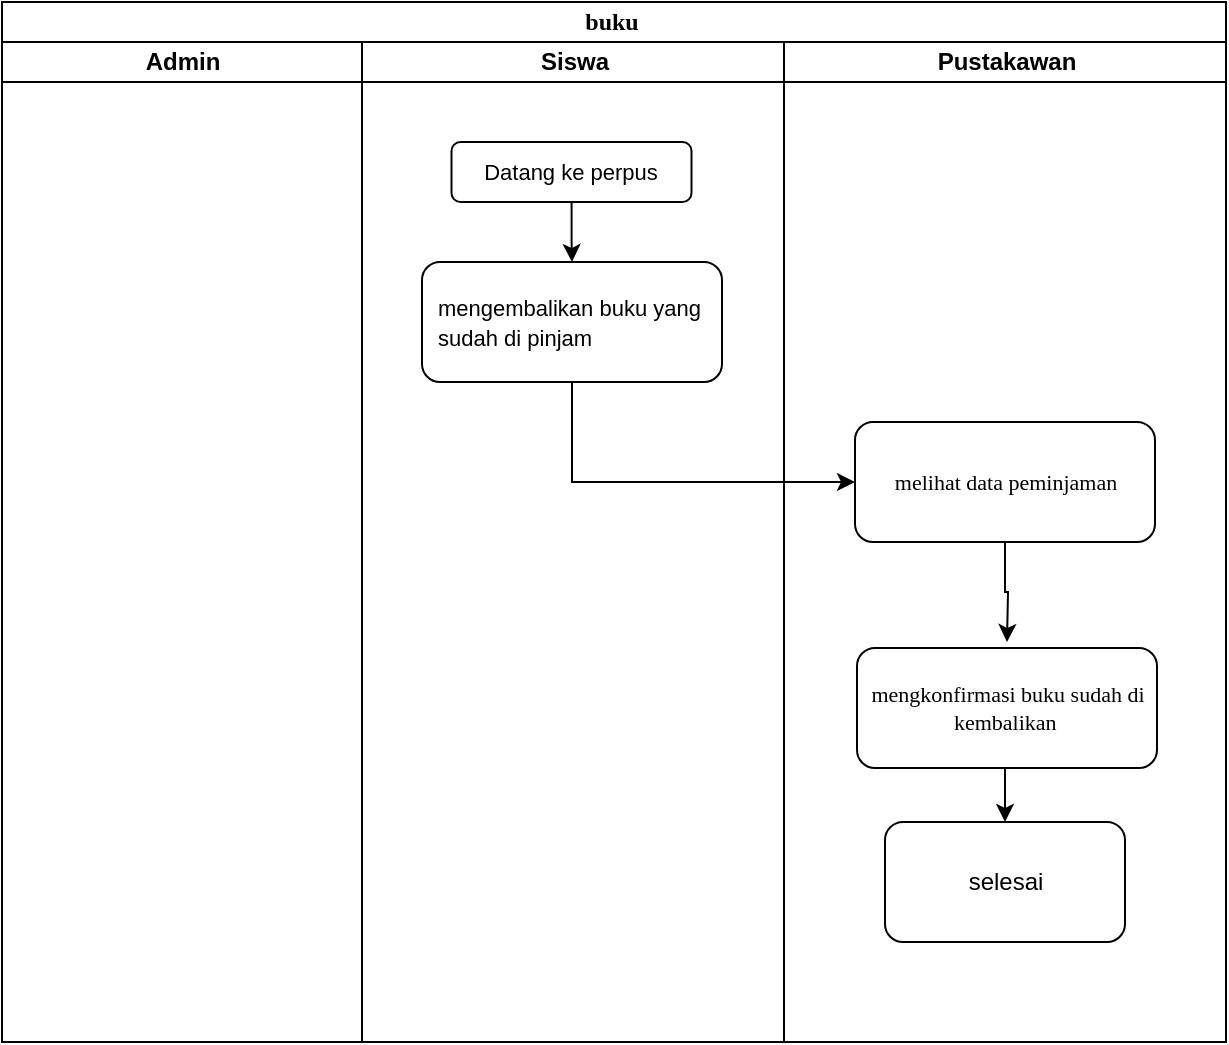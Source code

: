 <mxfile version="14.4.3" type="device"><diagram id="3ofyTX3pjAuygBiCQORM" name="Page-1"><mxGraphModel dx="1217" dy="706" grid="1" gridSize="10" guides="1" tooltips="1" connect="1" arrows="1" fold="1" page="1" pageScale="1" pageWidth="850" pageHeight="1100" math="0" shadow="0"><root><mxCell id="0"/><mxCell id="1" parent="0"/><mxCell id="T8Kjjf1ekcB71E1GZbmb-1" value="&lt;font style=&quot;font-size: 12px&quot;&gt;buku&amp;nbsp;&lt;/font&gt;" style="swimlane;html=1;childLayout=stackLayout;startSize=20;rounded=0;shadow=0;labelBackgroundColor=none;strokeWidth=1;fontFamily=Verdana;fontSize=8;align=center;" vertex="1" parent="1"><mxGeometry x="190" y="110" width="612" height="520" as="geometry"/></mxCell><mxCell id="T8Kjjf1ekcB71E1GZbmb-2" value="Admin" style="swimlane;html=1;startSize=20;" vertex="1" parent="T8Kjjf1ekcB71E1GZbmb-1"><mxGeometry y="20" width="180" height="500" as="geometry"/></mxCell><mxCell id="T8Kjjf1ekcB71E1GZbmb-3" value="Siswa" style="swimlane;html=1;startSize=20;align=center;" vertex="1" parent="T8Kjjf1ekcB71E1GZbmb-1"><mxGeometry x="180" y="20" width="211" height="500" as="geometry"/></mxCell><mxCell id="T8Kjjf1ekcB71E1GZbmb-4" value="" style="rounded=1;whiteSpace=wrap;html=1;shadow=0;labelBackgroundColor=none;strokeWidth=1;fontFamily=Verdana;fontSize=8;align=center;" vertex="1" parent="T8Kjjf1ekcB71E1GZbmb-3"><mxGeometry x="44.75" y="50" width="120" height="30" as="geometry"/></mxCell><mxCell id="T8Kjjf1ekcB71E1GZbmb-5" value="&lt;font style=&quot;font-size: 11px&quot;&gt;Datang ke perpus&lt;/font&gt;" style="text;html=1;strokeColor=none;fillColor=none;align=center;verticalAlign=middle;whiteSpace=wrap;rounded=0;" vertex="1" parent="T8Kjjf1ekcB71E1GZbmb-3"><mxGeometry x="51.5" y="55" width="104.5" height="20" as="geometry"/></mxCell><mxCell id="T8Kjjf1ekcB71E1GZbmb-7" value="" style="rounded=1;whiteSpace=wrap;html=1;shadow=0;labelBackgroundColor=none;strokeWidth=1;fontFamily=Verdana;fontSize=8;align=center;" vertex="1" parent="T8Kjjf1ekcB71E1GZbmb-3"><mxGeometry x="30" y="110" width="150" height="60" as="geometry"/></mxCell><mxCell id="T8Kjjf1ekcB71E1GZbmb-8" value="&lt;font style=&quot;font-size: 11px&quot;&gt;mengembalikan buku yang sudah di pinjam&amp;nbsp;&lt;/font&gt;" style="text;html=1;strokeColor=none;fillColor=none;align=left;verticalAlign=middle;whiteSpace=wrap;rounded=0;" vertex="1" parent="T8Kjjf1ekcB71E1GZbmb-3"><mxGeometry x="35.5" y="130" width="150" height="20" as="geometry"/></mxCell><mxCell id="T8Kjjf1ekcB71E1GZbmb-9" style="edgeStyle=orthogonalEdgeStyle;rounded=0;orthogonalLoop=1;jettySize=auto;html=1;entryX=0.5;entryY=0;entryDx=0;entryDy=0;" edge="1" parent="T8Kjjf1ekcB71E1GZbmb-3" source="T8Kjjf1ekcB71E1GZbmb-4" target="T8Kjjf1ekcB71E1GZbmb-7"><mxGeometry relative="1" as="geometry"><mxPoint x="106.5" y="100" as="targetPoint"/></mxGeometry></mxCell><mxCell id="T8Kjjf1ekcB71E1GZbmb-14" value="Pustakawan" style="swimlane;html=1;startSize=20;" vertex="1" parent="T8Kjjf1ekcB71E1GZbmb-1"><mxGeometry x="391" y="20" width="221" height="500" as="geometry"/></mxCell><mxCell id="T8Kjjf1ekcB71E1GZbmb-15" value="&lt;span style=&quot;font-size: 11px&quot;&gt;melihat data peminjaman&lt;/span&gt;" style="rounded=1;whiteSpace=wrap;html=1;shadow=0;labelBackgroundColor=none;strokeWidth=1;fontFamily=Verdana;fontSize=8;align=center;" vertex="1" parent="T8Kjjf1ekcB71E1GZbmb-14"><mxGeometry x="35.5" y="190" width="150" height="60" as="geometry"/></mxCell><mxCell id="T8Kjjf1ekcB71E1GZbmb-25" style="edgeStyle=orthogonalEdgeStyle;rounded=0;orthogonalLoop=1;jettySize=auto;html=1;exitX=0.5;exitY=1;exitDx=0;exitDy=0;entryX=0.5;entryY=0;entryDx=0;entryDy=0;" edge="1" parent="T8Kjjf1ekcB71E1GZbmb-14" source="T8Kjjf1ekcB71E1GZbmb-16" target="T8Kjjf1ekcB71E1GZbmb-13"><mxGeometry relative="1" as="geometry"/></mxCell><mxCell id="T8Kjjf1ekcB71E1GZbmb-16" value="&lt;font style=&quot;font-size: 11px&quot;&gt;mengkonfirmasi buku sudah di kembalikan&amp;nbsp;&lt;/font&gt;" style="rounded=1;whiteSpace=wrap;html=1;shadow=0;labelBackgroundColor=none;strokeWidth=1;fontFamily=Verdana;fontSize=8;align=center;" vertex="1" parent="T8Kjjf1ekcB71E1GZbmb-14"><mxGeometry x="36.5" y="303" width="150" height="60" as="geometry"/></mxCell><mxCell id="T8Kjjf1ekcB71E1GZbmb-20" style="edgeStyle=orthogonalEdgeStyle;rounded=0;orthogonalLoop=1;jettySize=auto;html=1;exitX=0.5;exitY=1;exitDx=0;exitDy=0;entryX=0.5;entryY=0;entryDx=0;entryDy=0;" edge="1" parent="T8Kjjf1ekcB71E1GZbmb-14" source="T8Kjjf1ekcB71E1GZbmb-15"><mxGeometry relative="1" as="geometry"><mxPoint x="111.5" y="300" as="targetPoint"/></mxGeometry></mxCell><mxCell id="T8Kjjf1ekcB71E1GZbmb-13" value="selesai" style="rounded=1;whiteSpace=wrap;html=1;" vertex="1" parent="T8Kjjf1ekcB71E1GZbmb-14"><mxGeometry x="50.5" y="390" width="120" height="60" as="geometry"/></mxCell><mxCell id="T8Kjjf1ekcB71E1GZbmb-24" style="edgeStyle=orthogonalEdgeStyle;rounded=0;orthogonalLoop=1;jettySize=auto;html=1;exitX=0.5;exitY=1;exitDx=0;exitDy=0;entryX=0;entryY=0.5;entryDx=0;entryDy=0;" edge="1" parent="T8Kjjf1ekcB71E1GZbmb-1" source="T8Kjjf1ekcB71E1GZbmb-7" target="T8Kjjf1ekcB71E1GZbmb-15"><mxGeometry relative="1" as="geometry"><mxPoint x="230" y="270" as="targetPoint"/></mxGeometry></mxCell></root></mxGraphModel></diagram></mxfile>